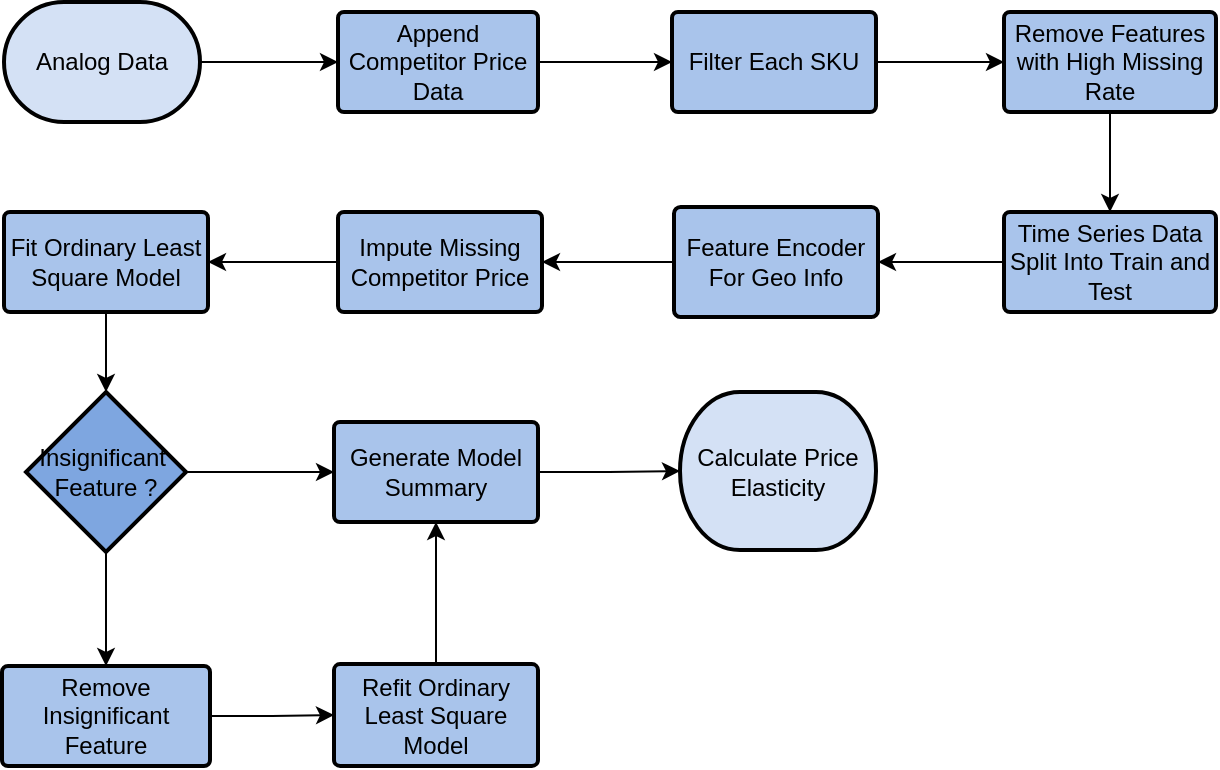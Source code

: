 <mxGraphModel dx="662" dy="566" grid="1" gridSize="10" guides="1" tooltips="1" connect="1" arrows="1" fold="1" page="1" pageScale="1" pageWidth="850" pageHeight="1100" background="#ffffff"><root><mxCell id="0"/><mxCell id="1" parent="0"/><mxCell id="27" value="" style="edgeStyle=orthogonalEdgeStyle;rounded=0;html=1;jettySize=auto;orthogonalLoop=1;" edge="1" parent="1" source="9" target="10"><mxGeometry relative="1" as="geometry"/></mxCell><mxCell id="9" value="Analog Data" style="shape=mxgraph.flowchart.terminator;whiteSpace=wrap;html=1;fillColor=#D4E1F5;strokeColor=#000000;strokeWidth=2" vertex="1" parent="1"><mxGeometry x="10" y="105" width="98" height="60" as="geometry"/></mxCell><mxCell id="14" value="" style="edgeStyle=orthogonalEdgeStyle;rounded=0;html=1;jettySize=auto;orthogonalLoop=1;" edge="1" parent="1" source="10" target="11"><mxGeometry relative="1" as="geometry"/></mxCell><mxCell id="10" value="Append Competitor Price Data" style="shape=mxgraph.flowchart.process;whiteSpace=wrap;html=1;fillColor=#A9C4EB;strokeColor=#000000;strokeWidth=2" vertex="1" parent="1"><mxGeometry x="177" y="110" width="100" height="50" as="geometry"/></mxCell><mxCell id="29" value="" style="edgeStyle=orthogonalEdgeStyle;rounded=0;html=1;jettySize=auto;orthogonalLoop=1;" edge="1" parent="1" source="11" target="15"><mxGeometry relative="1" as="geometry"/></mxCell><mxCell id="11" value="Filter Each SKU" style="shape=mxgraph.flowchart.process;whiteSpace=wrap;html=1;fillColor=#A9C4EB;strokeColor=#000000;strokeWidth=2" vertex="1" parent="1"><mxGeometry x="344" y="110" width="102" height="50" as="geometry"/></mxCell><mxCell id="30" value="" style="edgeStyle=orthogonalEdgeStyle;rounded=0;html=1;jettySize=auto;orthogonalLoop=1;" edge="1" parent="1" source="15" target="18"><mxGeometry relative="1" as="geometry"/></mxCell><mxCell id="15" value="Remove Features with High Missing Rate" style="shape=mxgraph.flowchart.process;whiteSpace=wrap;html=1;fillColor=#A9C4EB;strokeColor=#000000;strokeWidth=2" vertex="1" parent="1"><mxGeometry x="510" y="110" width="106" height="50" as="geometry"/></mxCell><mxCell id="31" value="" style="edgeStyle=orthogonalEdgeStyle;rounded=0;html=1;jettySize=auto;orthogonalLoop=1;" edge="1" parent="1" source="18" target="20"><mxGeometry relative="1" as="geometry"/></mxCell><mxCell id="18" value="Time Series Data Split Into Train and Test" style="shape=mxgraph.flowchart.process;whiteSpace=wrap;html=1;fillColor=#A9C4EB;strokeColor=#000000;strokeWidth=2" vertex="1" parent="1"><mxGeometry x="510" y="210" width="106" height="50" as="geometry"/></mxCell><mxCell id="32" value="" style="edgeStyle=orthogonalEdgeStyle;rounded=0;html=1;jettySize=auto;orthogonalLoop=1;" edge="1" parent="1" source="20" target="23"><mxGeometry relative="1" as="geometry"/></mxCell><mxCell id="20" value="Feature Encoder For Geo Info" style="shape=mxgraph.flowchart.process;whiteSpace=wrap;html=1;fillColor=#A9C4EB;strokeColor=#000000;strokeWidth=2" vertex="1" parent="1"><mxGeometry x="345" y="207.5" width="102" height="55" as="geometry"/></mxCell><mxCell id="33" value="" style="edgeStyle=orthogonalEdgeStyle;rounded=0;html=1;jettySize=auto;orthogonalLoop=1;" edge="1" parent="1" source="23" target="24"><mxGeometry relative="1" as="geometry"/></mxCell><mxCell id="23" value="Impute Missing Competitor Price" style="shape=mxgraph.flowchart.process;whiteSpace=wrap;html=1;fillColor=#A9C4EB;strokeColor=#000000;strokeWidth=2" vertex="1" parent="1"><mxGeometry x="177" y="210" width="102" height="50" as="geometry"/></mxCell><mxCell id="50" value="" style="edgeStyle=orthogonalEdgeStyle;rounded=0;html=1;jettySize=auto;orthogonalLoop=1;" edge="1" parent="1" source="24" target="47"><mxGeometry relative="1" as="geometry"/></mxCell><mxCell id="24" value="Fit Ordinary Least Square Model" style="shape=mxgraph.flowchart.process;whiteSpace=wrap;html=1;fillColor=#A9C4EB;strokeColor=#000000;strokeWidth=2" vertex="1" parent="1"><mxGeometry x="10" y="210" width="102" height="50" as="geometry"/></mxCell><mxCell id="49" value="" style="edgeStyle=orthogonalEdgeStyle;rounded=0;html=1;jettySize=auto;orthogonalLoop=1;" edge="1" parent="1" source="43" target="44"><mxGeometry relative="1" as="geometry"/></mxCell><mxCell id="43" value="Remove Insignificant Feature" style="shape=mxgraph.flowchart.process;whiteSpace=wrap;html=1;fillColor=#A9C4EB;strokeColor=#000000;strokeWidth=2" vertex="1" parent="1"><mxGeometry x="9" y="437" width="104" height="50" as="geometry"/></mxCell><mxCell id="55" value="" style="edgeStyle=orthogonalEdgeStyle;rounded=0;html=1;jettySize=auto;orthogonalLoop=1;" edge="1" parent="1" source="44" target="45"><mxGeometry relative="1" as="geometry"/></mxCell><mxCell id="44" value="Refit Ordinary Least Square Model" style="shape=mxgraph.flowchart.process;whiteSpace=wrap;html=1;fillColor=#A9C4EB;strokeColor=#000000;strokeWidth=2" vertex="1" parent="1"><mxGeometry x="175" y="436" width="102" height="51" as="geometry"/></mxCell><mxCell id="56" value="" style="edgeStyle=orthogonalEdgeStyle;rounded=0;html=1;jettySize=auto;orthogonalLoop=1;" edge="1" parent="1" source="45" target="46"><mxGeometry relative="1" as="geometry"/></mxCell><mxCell id="45" value="Generate Model Summary" style="shape=mxgraph.flowchart.process;whiteSpace=wrap;html=1;fillColor=#A9C4EB;strokeColor=#000000;strokeWidth=2" vertex="1" parent="1"><mxGeometry x="175" y="315" width="102" height="50" as="geometry"/></mxCell><mxCell id="46" value="Calculate Price Elasticity" style="shape=mxgraph.flowchart.terminator;whiteSpace=wrap;html=1;fillColor=#D4E1F5;strokeColor=#000000;strokeWidth=2" vertex="1" parent="1"><mxGeometry x="348" y="300" width="98" height="79" as="geometry"/></mxCell><mxCell id="53" value="" style="edgeStyle=orthogonalEdgeStyle;rounded=0;html=1;jettySize=auto;orthogonalLoop=1;" edge="1" parent="1" source="47" target="45"><mxGeometry relative="1" as="geometry"/></mxCell><mxCell id="54" value="" style="edgeStyle=orthogonalEdgeStyle;rounded=0;html=1;jettySize=auto;orthogonalLoop=1;" edge="1" parent="1" source="47" target="43"><mxGeometry relative="1" as="geometry"/></mxCell><mxCell id="47" value="Insignificant&amp;nbsp;&lt;div&gt;Feature ?&lt;/div&gt;" style="shape=mxgraph.flowchart.decision;whiteSpace=wrap;html=1;fillColor=#7EA6E0;strokeColor=#000000;strokeWidth=2" vertex="1" parent="1"><mxGeometry x="21" y="300" width="80" height="80" as="geometry"/></mxCell></root></mxGraphModel>